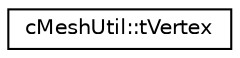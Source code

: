 digraph "Graphical Class Hierarchy"
{
 // LATEX_PDF_SIZE
  edge [fontname="Helvetica",fontsize="10",labelfontname="Helvetica",labelfontsize="10"];
  node [fontname="Helvetica",fontsize="10",shape=record];
  rankdir="LR";
  Node0 [label="cMeshUtil::tVertex",height=0.2,width=0.4,color="black", fillcolor="white", style="filled",URL="$structc_mesh_util_1_1t_vertex.html",tooltip=" "];
}
